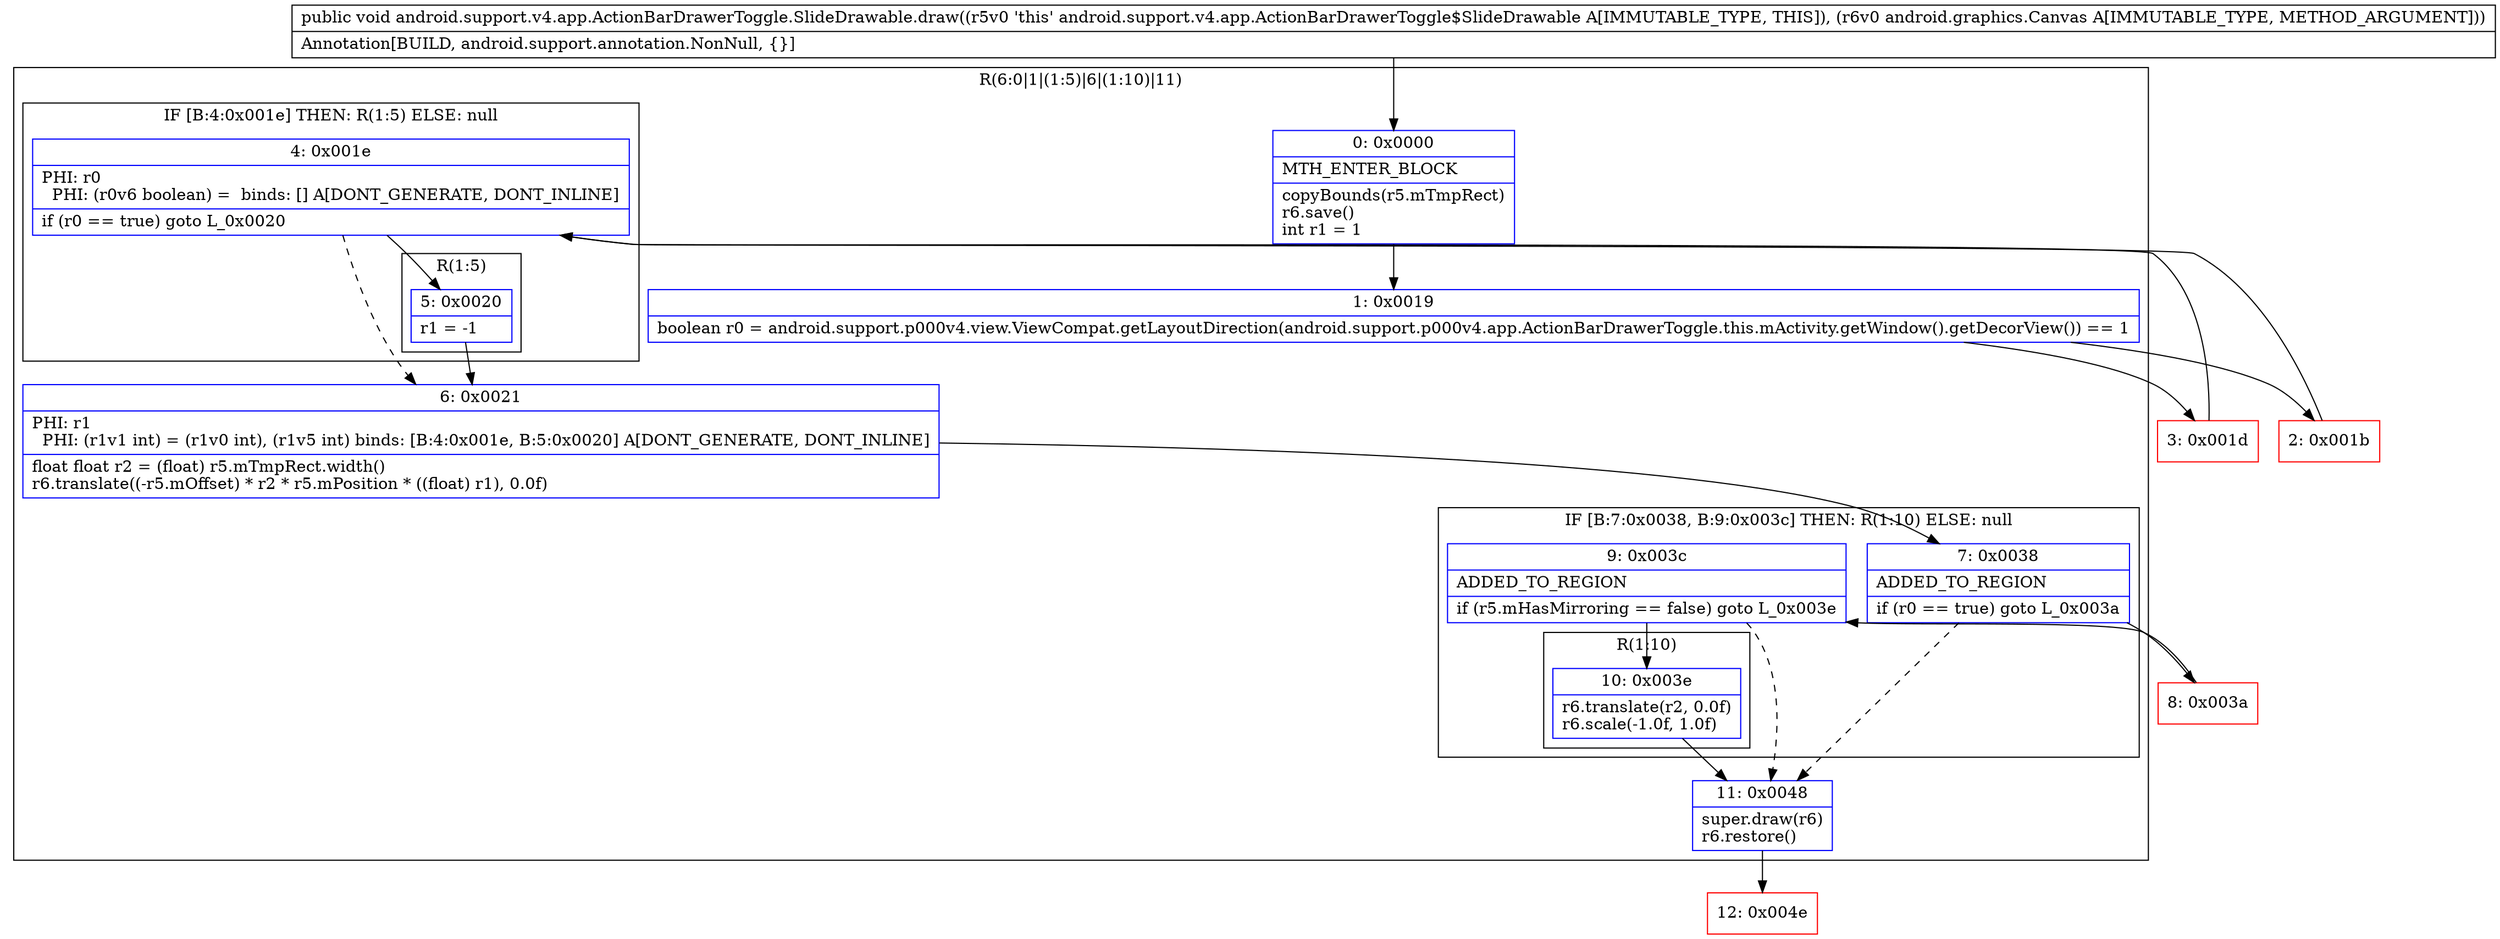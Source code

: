digraph "CFG forandroid.support.v4.app.ActionBarDrawerToggle.SlideDrawable.draw(Landroid\/graphics\/Canvas;)V" {
subgraph cluster_Region_2060754827 {
label = "R(6:0|1|(1:5)|6|(1:10)|11)";
node [shape=record,color=blue];
Node_0 [shape=record,label="{0\:\ 0x0000|MTH_ENTER_BLOCK\l|copyBounds(r5.mTmpRect)\lr6.save()\lint r1 = 1\l}"];
Node_1 [shape=record,label="{1\:\ 0x0019|boolean r0 = android.support.p000v4.view.ViewCompat.getLayoutDirection(android.support.p000v4.app.ActionBarDrawerToggle.this.mActivity.getWindow().getDecorView()) == 1\l}"];
subgraph cluster_IfRegion_1158915223 {
label = "IF [B:4:0x001e] THEN: R(1:5) ELSE: null";
node [shape=record,color=blue];
Node_4 [shape=record,label="{4\:\ 0x001e|PHI: r0 \l  PHI: (r0v6 boolean) =  binds: [] A[DONT_GENERATE, DONT_INLINE]\l|if (r0 == true) goto L_0x0020\l}"];
subgraph cluster_Region_1728399632 {
label = "R(1:5)";
node [shape=record,color=blue];
Node_5 [shape=record,label="{5\:\ 0x0020|r1 = \-1\l}"];
}
}
Node_6 [shape=record,label="{6\:\ 0x0021|PHI: r1 \l  PHI: (r1v1 int) = (r1v0 int), (r1v5 int) binds: [B:4:0x001e, B:5:0x0020] A[DONT_GENERATE, DONT_INLINE]\l|float float r2 = (float) r5.mTmpRect.width()\lr6.translate((\-r5.mOffset) * r2 * r5.mPosition * ((float) r1), 0.0f)\l}"];
subgraph cluster_IfRegion_806948443 {
label = "IF [B:7:0x0038, B:9:0x003c] THEN: R(1:10) ELSE: null";
node [shape=record,color=blue];
Node_7 [shape=record,label="{7\:\ 0x0038|ADDED_TO_REGION\l|if (r0 == true) goto L_0x003a\l}"];
Node_9 [shape=record,label="{9\:\ 0x003c|ADDED_TO_REGION\l|if (r5.mHasMirroring == false) goto L_0x003e\l}"];
subgraph cluster_Region_1861216020 {
label = "R(1:10)";
node [shape=record,color=blue];
Node_10 [shape=record,label="{10\:\ 0x003e|r6.translate(r2, 0.0f)\lr6.scale(\-1.0f, 1.0f)\l}"];
}
}
Node_11 [shape=record,label="{11\:\ 0x0048|super.draw(r6)\lr6.restore()\l}"];
}
Node_2 [shape=record,color=red,label="{2\:\ 0x001b}"];
Node_3 [shape=record,color=red,label="{3\:\ 0x001d}"];
Node_8 [shape=record,color=red,label="{8\:\ 0x003a}"];
Node_12 [shape=record,color=red,label="{12\:\ 0x004e}"];
MethodNode[shape=record,label="{public void android.support.v4.app.ActionBarDrawerToggle.SlideDrawable.draw((r5v0 'this' android.support.v4.app.ActionBarDrawerToggle$SlideDrawable A[IMMUTABLE_TYPE, THIS]), (r6v0 android.graphics.Canvas A[IMMUTABLE_TYPE, METHOD_ARGUMENT]))  | Annotation[BUILD, android.support.annotation.NonNull, \{\}]\l}"];
MethodNode -> Node_0;
Node_0 -> Node_1;
Node_1 -> Node_2;
Node_1 -> Node_3;
Node_4 -> Node_5;
Node_4 -> Node_6[style=dashed];
Node_5 -> Node_6;
Node_6 -> Node_7;
Node_7 -> Node_8;
Node_7 -> Node_11[style=dashed];
Node_9 -> Node_10;
Node_9 -> Node_11[style=dashed];
Node_10 -> Node_11;
Node_11 -> Node_12;
Node_2 -> Node_4;
Node_3 -> Node_4;
Node_8 -> Node_9;
}

